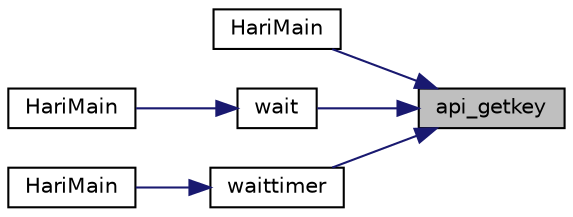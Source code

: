 digraph "api_getkey"
{
 // LATEX_PDF_SIZE
  edge [fontname="Helvetica",fontsize="10",labelfontname="Helvetica",labelfontsize="10"];
  node [fontname="Helvetica",fontsize="10",shape=record];
  rankdir="RL";
  Node1 [label="api_getkey",height=0.2,width=0.4,color="black", fillcolor="grey75", style="filled", fontcolor="black",tooltip="キー入力を受け付けます"];
  Node1 -> Node2 [dir="back",color="midnightblue",fontsize="10",style="solid",fontname="Helvetica"];
  Node2 [label="HariMain",height=0.2,width=0.4,color="black", fillcolor="white", style="filled",URL="$bball_8c.html#a3bfd04b86eb41bd7301c75a3df6a89e0",tooltip=" "];
  Node1 -> Node3 [dir="back",color="midnightblue",fontsize="10",style="solid",fontname="Helvetica"];
  Node3 [label="wait",height=0.2,width=0.4,color="black", fillcolor="white", style="filled",URL="$invader_8c.html#aed97d66a8b5d7df6a7cb9bfe840456de",tooltip=" "];
  Node3 -> Node4 [dir="back",color="midnightblue",fontsize="10",style="solid",fontname="Helvetica"];
  Node4 [label="HariMain",height=0.2,width=0.4,color="black", fillcolor="white", style="filled",URL="$invader_8c.html#a3bfd04b86eb41bd7301c75a3df6a89e0",tooltip=" "];
  Node1 -> Node5 [dir="back",color="midnightblue",fontsize="10",style="solid",fontname="Helvetica"];
  Node5 [label="waittimer",height=0.2,width=0.4,color="black", fillcolor="white", style="filled",URL="$mmlplay_8c.html#a1038afdfce1ca1b4e8a53320ea1a0d25",tooltip=" "];
  Node5 -> Node6 [dir="back",color="midnightblue",fontsize="10",style="solid",fontname="Helvetica"];
  Node6 [label="HariMain",height=0.2,width=0.4,color="black", fillcolor="white", style="filled",URL="$mmlplay_8c.html#a3bfd04b86eb41bd7301c75a3df6a89e0",tooltip=" "];
}

